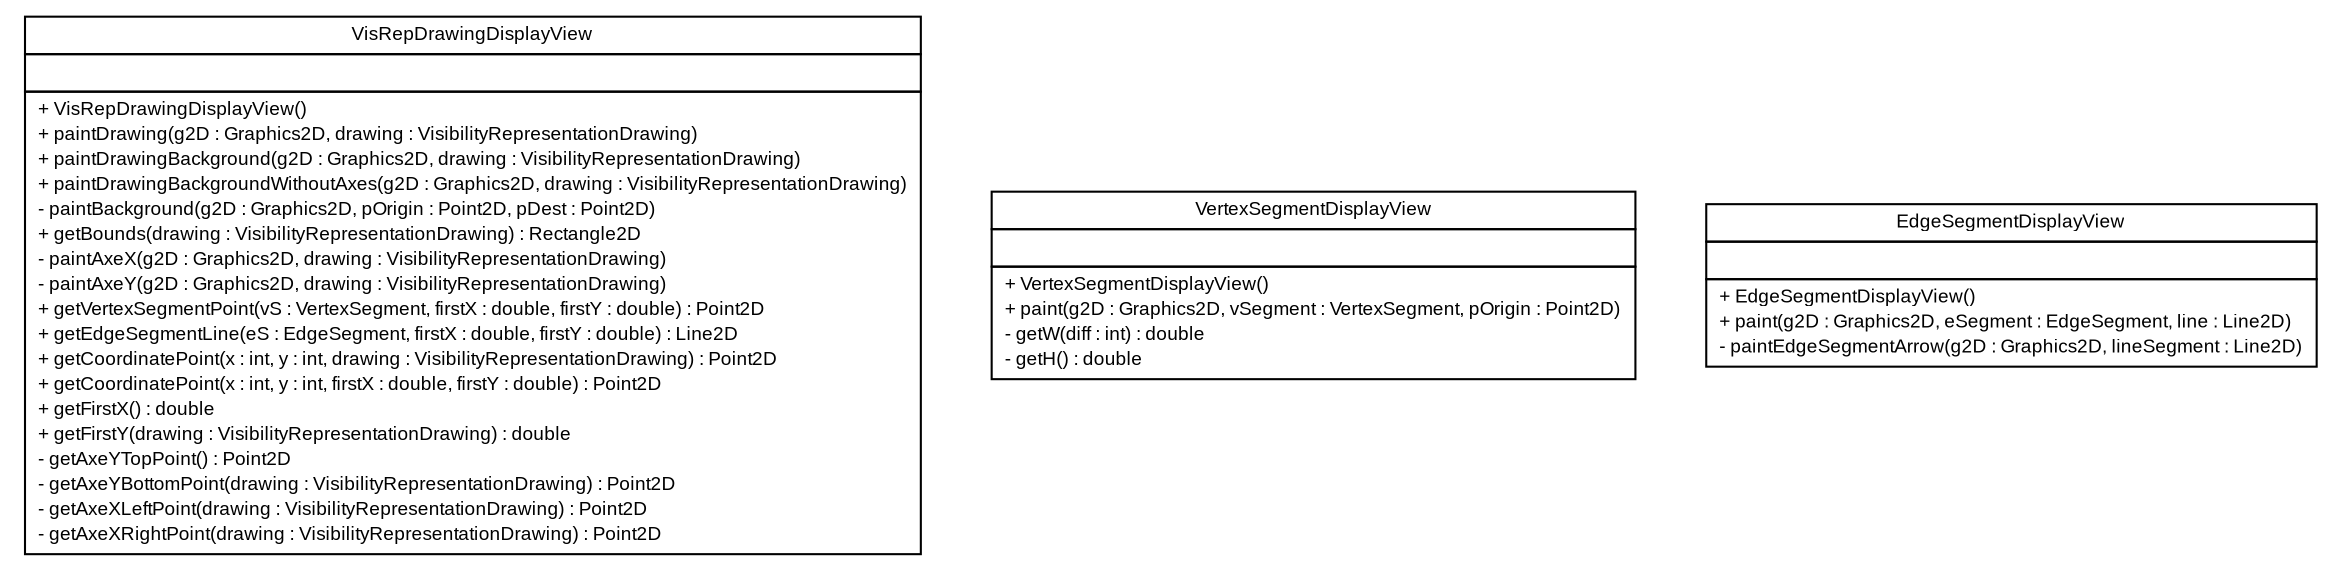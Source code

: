 #!/usr/local/bin/dot
#
# Class diagram 
# Generated by UMLGraph version R5_6 (http://www.umlgraph.org/)
#

digraph G {
	edge [fontname="arial",fontsize=10,labelfontname="arial",labelfontsize=10];
	node [fontname="arial",fontsize=10,shape=plaintext];
	nodesep=0.25;
	ranksep=0.5;
	// pfc.views.display.algorithms.visibilityrepresentation.VisRepDrawingDisplayView
	c2970 [label=<<table title="pfc.views.display.algorithms.visibilityrepresentation.VisRepDrawingDisplayView" border="0" cellborder="1" cellspacing="0" cellpadding="2" port="p" href="./VisRepDrawingDisplayView.html">
		<tr><td><table border="0" cellspacing="0" cellpadding="1">
<tr><td align="center" balign="center"> VisRepDrawingDisplayView </td></tr>
		</table></td></tr>
		<tr><td><table border="0" cellspacing="0" cellpadding="1">
<tr><td align="left" balign="left">  </td></tr>
		</table></td></tr>
		<tr><td><table border="0" cellspacing="0" cellpadding="1">
<tr><td align="left" balign="left"> + VisRepDrawingDisplayView() </td></tr>
<tr><td align="left" balign="left"> + paintDrawing(g2D : Graphics2D, drawing : VisibilityRepresentationDrawing) </td></tr>
<tr><td align="left" balign="left"> + paintDrawingBackground(g2D : Graphics2D, drawing : VisibilityRepresentationDrawing) </td></tr>
<tr><td align="left" balign="left"> + paintDrawingBackgroundWithoutAxes(g2D : Graphics2D, drawing : VisibilityRepresentationDrawing) </td></tr>
<tr><td align="left" balign="left"> - paintBackground(g2D : Graphics2D, pOrigin : Point2D, pDest : Point2D) </td></tr>
<tr><td align="left" balign="left"> + getBounds(drawing : VisibilityRepresentationDrawing) : Rectangle2D </td></tr>
<tr><td align="left" balign="left"> - paintAxeX(g2D : Graphics2D, drawing : VisibilityRepresentationDrawing) </td></tr>
<tr><td align="left" balign="left"> - paintAxeY(g2D : Graphics2D, drawing : VisibilityRepresentationDrawing) </td></tr>
<tr><td align="left" balign="left"> + getVertexSegmentPoint(vS : VertexSegment, firstX : double, firstY : double) : Point2D </td></tr>
<tr><td align="left" balign="left"> + getEdgeSegmentLine(eS : EdgeSegment, firstX : double, firstY : double) : Line2D </td></tr>
<tr><td align="left" balign="left"> + getCoordinatePoint(x : int, y : int, drawing : VisibilityRepresentationDrawing) : Point2D </td></tr>
<tr><td align="left" balign="left"> + getCoordinatePoint(x : int, y : int, firstX : double, firstY : double) : Point2D </td></tr>
<tr><td align="left" balign="left"> + getFirstX() : double </td></tr>
<tr><td align="left" balign="left"> + getFirstY(drawing : VisibilityRepresentationDrawing) : double </td></tr>
<tr><td align="left" balign="left"> - getAxeYTopPoint() : Point2D </td></tr>
<tr><td align="left" balign="left"> - getAxeYBottomPoint(drawing : VisibilityRepresentationDrawing) : Point2D </td></tr>
<tr><td align="left" balign="left"> - getAxeXLeftPoint(drawing : VisibilityRepresentationDrawing) : Point2D </td></tr>
<tr><td align="left" balign="left"> - getAxeXRightPoint(drawing : VisibilityRepresentationDrawing) : Point2D </td></tr>
		</table></td></tr>
		</table>>, URL="./VisRepDrawingDisplayView.html", fontname="arial", fontcolor="black", fontsize=9.0];
	// pfc.views.display.algorithms.visibilityrepresentation.VertexSegmentDisplayView
	c2971 [label=<<table title="pfc.views.display.algorithms.visibilityrepresentation.VertexSegmentDisplayView" border="0" cellborder="1" cellspacing="0" cellpadding="2" port="p" href="./VertexSegmentDisplayView.html">
		<tr><td><table border="0" cellspacing="0" cellpadding="1">
<tr><td align="center" balign="center"> VertexSegmentDisplayView </td></tr>
		</table></td></tr>
		<tr><td><table border="0" cellspacing="0" cellpadding="1">
<tr><td align="left" balign="left">  </td></tr>
		</table></td></tr>
		<tr><td><table border="0" cellspacing="0" cellpadding="1">
<tr><td align="left" balign="left"> + VertexSegmentDisplayView() </td></tr>
<tr><td align="left" balign="left"> + paint(g2D : Graphics2D, vSegment : VertexSegment, pOrigin : Point2D) </td></tr>
<tr><td align="left" balign="left"> - getW(diff : int) : double </td></tr>
<tr><td align="left" balign="left"> - getH() : double </td></tr>
		</table></td></tr>
		</table>>, URL="./VertexSegmentDisplayView.html", fontname="arial", fontcolor="black", fontsize=9.0];
	// pfc.views.display.algorithms.visibilityrepresentation.EdgeSegmentDisplayView
	c2972 [label=<<table title="pfc.views.display.algorithms.visibilityrepresentation.EdgeSegmentDisplayView" border="0" cellborder="1" cellspacing="0" cellpadding="2" port="p" href="./EdgeSegmentDisplayView.html">
		<tr><td><table border="0" cellspacing="0" cellpadding="1">
<tr><td align="center" balign="center"> EdgeSegmentDisplayView </td></tr>
		</table></td></tr>
		<tr><td><table border="0" cellspacing="0" cellpadding="1">
<tr><td align="left" balign="left">  </td></tr>
		</table></td></tr>
		<tr><td><table border="0" cellspacing="0" cellpadding="1">
<tr><td align="left" balign="left"> + EdgeSegmentDisplayView() </td></tr>
<tr><td align="left" balign="left"> + paint(g2D : Graphics2D, eSegment : EdgeSegment, line : Line2D) </td></tr>
<tr><td align="left" balign="left"> - paintEdgeSegmentArrow(g2D : Graphics2D, lineSegment : Line2D) </td></tr>
		</table></td></tr>
		</table>>, URL="./EdgeSegmentDisplayView.html", fontname="arial", fontcolor="black", fontsize=9.0];
}

